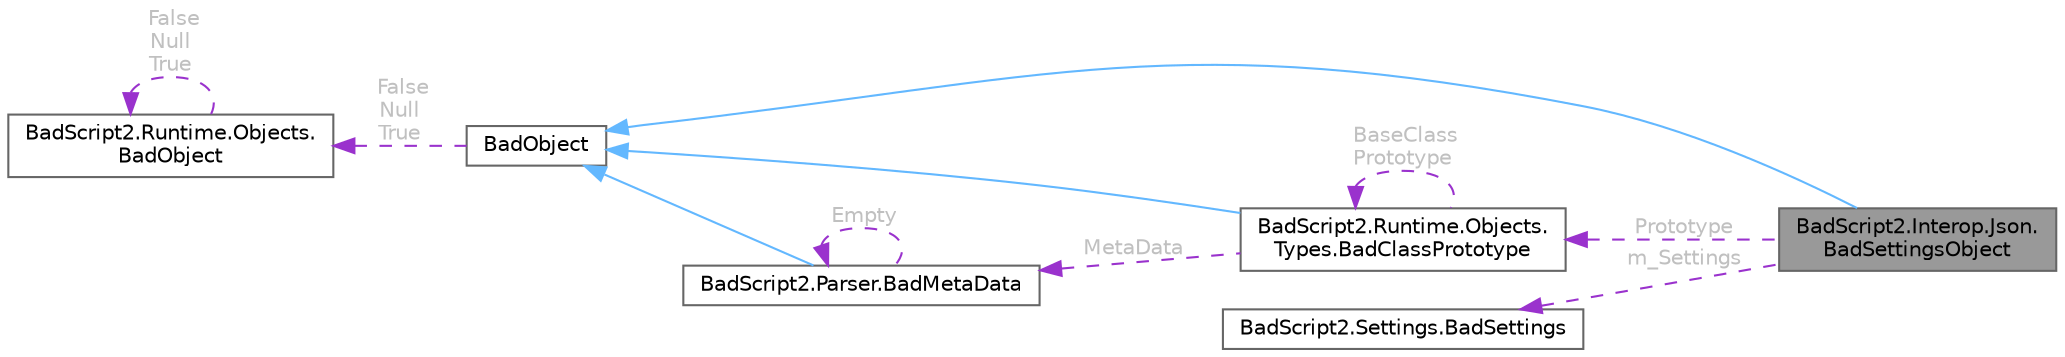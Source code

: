 digraph "BadScript2.Interop.Json.BadSettingsObject"
{
 // LATEX_PDF_SIZE
  bgcolor="transparent";
  edge [fontname=Helvetica,fontsize=10,labelfontname=Helvetica,labelfontsize=10];
  node [fontname=Helvetica,fontsize=10,shape=box,height=0.2,width=0.4];
  rankdir="LR";
  Node1 [id="Node000001",label="BadScript2.Interop.Json.\lBadSettingsObject",height=0.2,width=0.4,color="gray40", fillcolor="grey60", style="filled", fontcolor="black",tooltip="Implements a Settings Object Wrapper."];
  Node2 -> Node1 [id="edge1_Node000001_Node000002",dir="back",color="steelblue1",style="solid",tooltip=" "];
  Node2 [id="Node000002",label="BadObject",height=0.2,width=0.4,color="gray40", fillcolor="white", style="filled",URL="$class_bad_script2_1_1_runtime_1_1_objects_1_1_bad_object.html",tooltip=" "];
  Node3 -> Node2 [id="edge2_Node000002_Node000003",dir="back",color="darkorchid3",style="dashed",tooltip=" ",label=" False\nNull\nTrue",fontcolor="grey" ];
  Node3 [id="Node000003",label="BadScript2.Runtime.Objects.\lBadObject",height=0.2,width=0.4,color="gray40", fillcolor="white", style="filled",URL="$class_bad_script2_1_1_runtime_1_1_objects_1_1_bad_object.html",tooltip=" "];
  Node3 -> Node3 [id="edge3_Node000003_Node000003",dir="back",color="darkorchid3",style="dashed",tooltip=" ",label=" False\nNull\nTrue",fontcolor="grey" ];
  Node4 -> Node1 [id="edge4_Node000001_Node000004",dir="back",color="darkorchid3",style="dashed",tooltip=" ",label=" Prototype",fontcolor="grey" ];
  Node4 [id="Node000004",label="BadScript2.Runtime.Objects.\lTypes.BadClassPrototype",height=0.2,width=0.4,color="gray40", fillcolor="white", style="filled",URL="$class_bad_script2_1_1_runtime_1_1_objects_1_1_types_1_1_bad_class_prototype.html",tooltip="Implements a Class Prototype for the BadScript Language."];
  Node2 -> Node4 [id="edge5_Node000004_Node000002",dir="back",color="steelblue1",style="solid",tooltip=" "];
  Node4 -> Node4 [id="edge6_Node000004_Node000004",dir="back",color="darkorchid3",style="dashed",tooltip=" ",label=" BaseClass\nPrototype",fontcolor="grey" ];
  Node5 -> Node4 [id="edge7_Node000004_Node000005",dir="back",color="darkorchid3",style="dashed",tooltip=" ",label=" MetaData",fontcolor="grey" ];
  Node5 [id="Node000005",label="BadScript2.Parser.BadMetaData",height=0.2,width=0.4,color="gray40", fillcolor="white", style="filled",URL="$class_bad_script2_1_1_parser_1_1_bad_meta_data.html",tooltip=" "];
  Node2 -> Node5 [id="edge8_Node000005_Node000002",dir="back",color="steelblue1",style="solid",tooltip=" "];
  Node5 -> Node5 [id="edge9_Node000005_Node000005",dir="back",color="darkorchid3",style="dashed",tooltip=" ",label=" Empty",fontcolor="grey" ];
  Node6 -> Node1 [id="edge10_Node000001_Node000006",dir="back",color="darkorchid3",style="dashed",tooltip=" ",label=" m_Settings",fontcolor="grey" ];
  Node6 [id="Node000006",label="BadScript2.Settings.BadSettings",height=0.2,width=0.4,color="gray40", fillcolor="white", style="filled",URL="$class_bad_script2_1_1_settings_1_1_bad_settings.html",tooltip="Public Api for the Settings System."];
}
